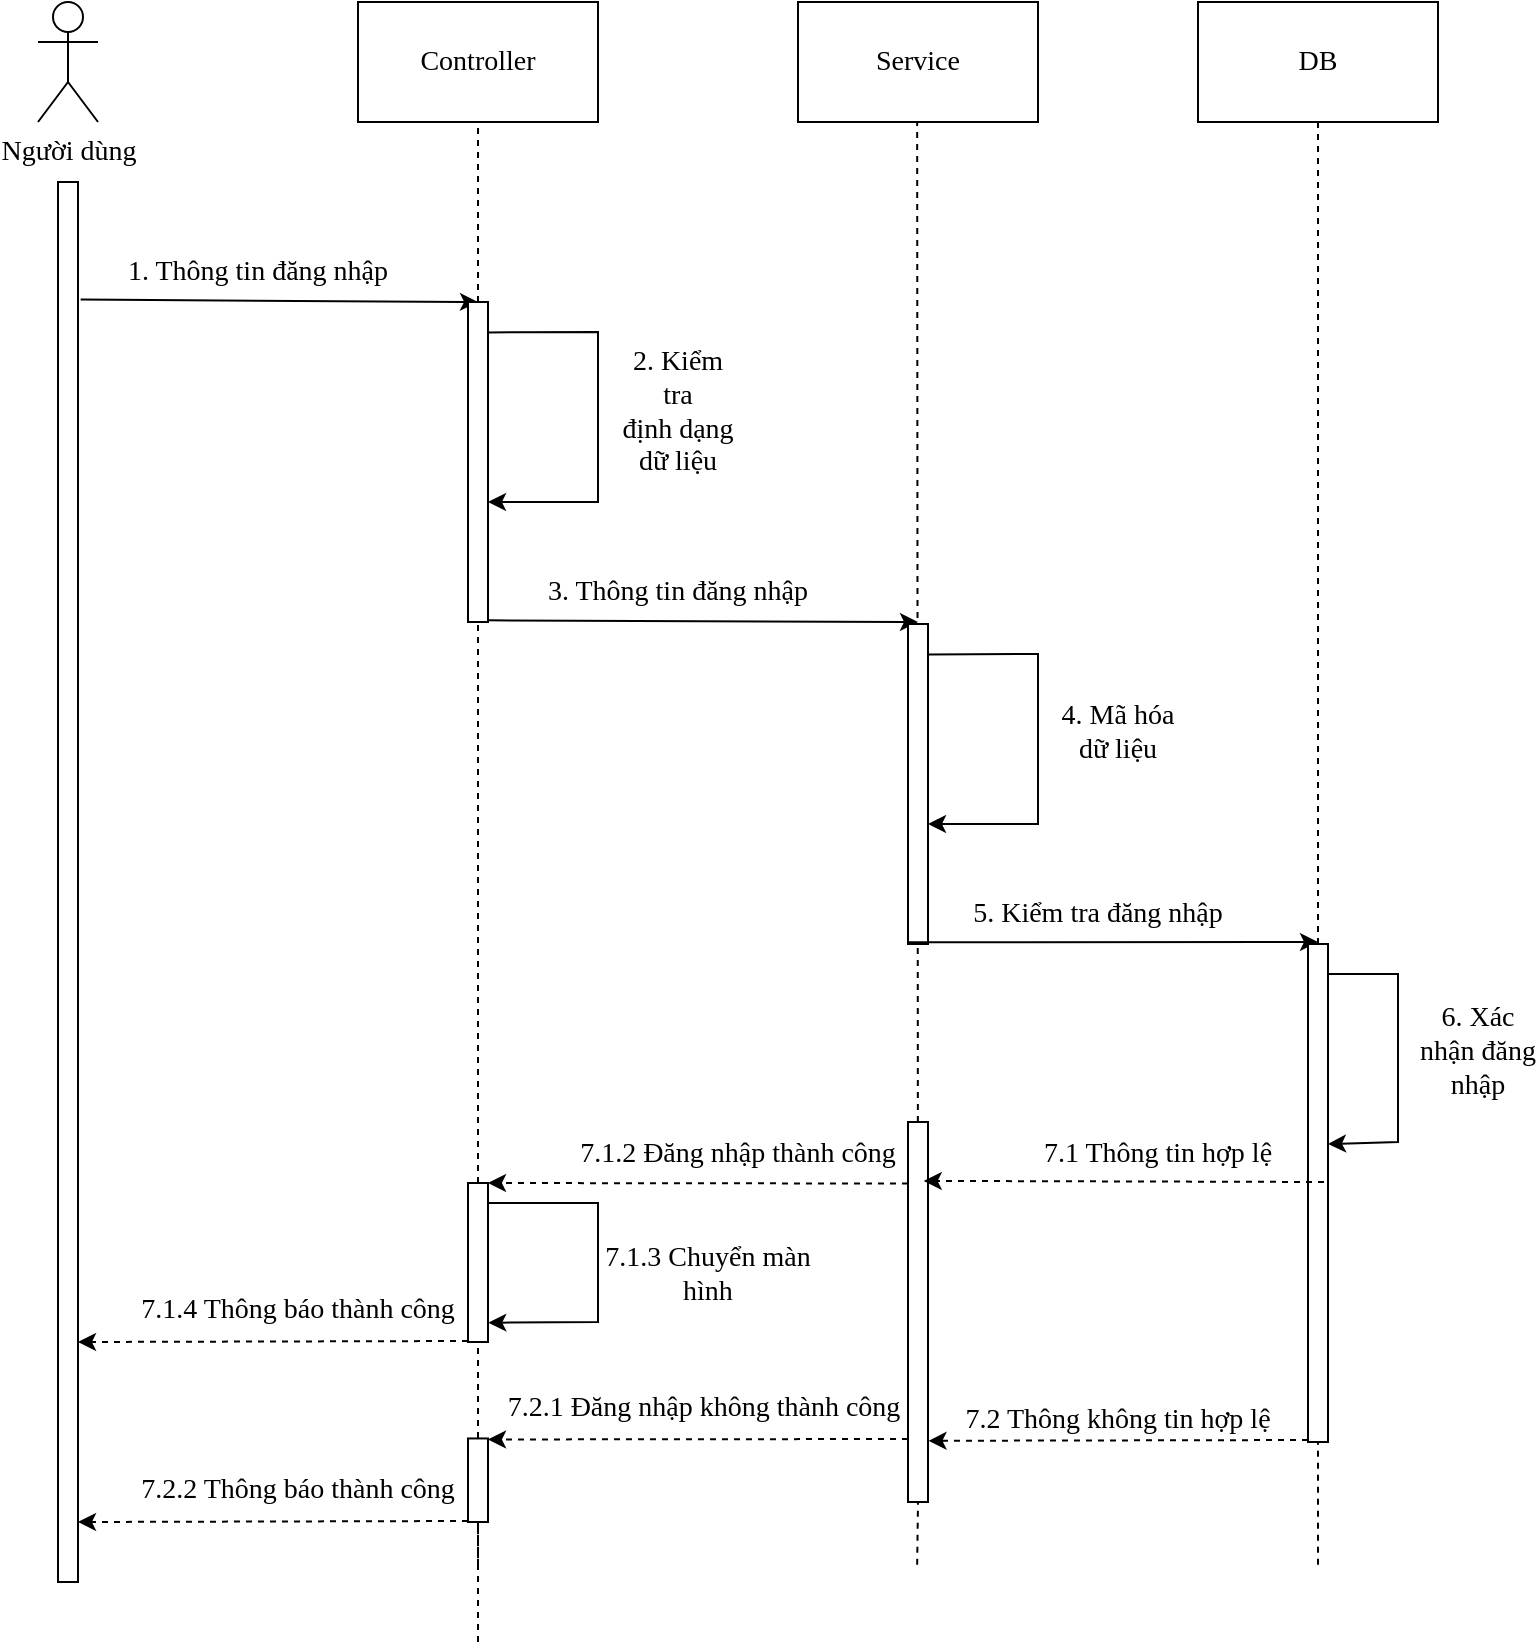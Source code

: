 <mxfile version="24.4.3" type="device">
  <diagram name="Trang-1" id="pNmahJ-CERv9YVik3To4">
    <mxGraphModel dx="1118" dy="561" grid="1" gridSize="10" guides="1" tooltips="1" connect="1" arrows="1" fold="1" page="1" pageScale="1" pageWidth="827" pageHeight="1169" math="0" shadow="0">
      <root>
        <mxCell id="0" />
        <mxCell id="1" parent="0" />
        <mxCell id="9lyXBOC_qkQqnVOgrEnQ-1" value="Người dùng" style="shape=umlActor;verticalLabelPosition=bottom;verticalAlign=top;html=1;outlineConnect=0;fontFamily=Times New Roman;fontSize=14;" parent="1" vertex="1">
          <mxGeometry x="60" y="50" width="30" height="60" as="geometry" />
        </mxCell>
        <mxCell id="9lyXBOC_qkQqnVOgrEnQ-5" value="Controller" style="rounded=0;whiteSpace=wrap;html=1;fontFamily=Times New Roman;fontSize=14;" parent="1" vertex="1">
          <mxGeometry x="220" y="50" width="120" height="60" as="geometry" />
        </mxCell>
        <mxCell id="9lyXBOC_qkQqnVOgrEnQ-6" value="Service" style="rounded=0;whiteSpace=wrap;html=1;fontFamily=Times New Roman;fontSize=14;" parent="1" vertex="1">
          <mxGeometry x="440" y="50" width="120" height="60" as="geometry" />
        </mxCell>
        <mxCell id="9lyXBOC_qkQqnVOgrEnQ-7" value="DB" style="rounded=0;whiteSpace=wrap;html=1;fontFamily=Times New Roman;fontSize=14;" parent="1" vertex="1">
          <mxGeometry x="640" y="50" width="120" height="60" as="geometry" />
        </mxCell>
        <mxCell id="9lyXBOC_qkQqnVOgrEnQ-8" value="" style="rounded=0;whiteSpace=wrap;html=1;fontFamily=Times New Roman;fontSize=14;" parent="1" vertex="1">
          <mxGeometry x="70" y="140" width="10" height="700" as="geometry" />
        </mxCell>
        <mxCell id="9lyXBOC_qkQqnVOgrEnQ-9" value="" style="endArrow=none;dashed=1;html=1;rounded=0;entryX=0.5;entryY=1;entryDx=0;entryDy=0;fontFamily=Times New Roman;fontSize=14;" parent="1" source="9lyXBOC_qkQqnVOgrEnQ-14" target="9lyXBOC_qkQqnVOgrEnQ-5" edge="1">
          <mxGeometry width="50" height="50" relative="1" as="geometry">
            <mxPoint x="280" y="831.391" as="sourcePoint" />
            <mxPoint x="490" y="170" as="targetPoint" />
          </mxGeometry>
        </mxCell>
        <mxCell id="9lyXBOC_qkQqnVOgrEnQ-10" value="" style="endArrow=none;dashed=1;html=1;rounded=0;entryX=0.5;entryY=1;entryDx=0;entryDy=0;fontFamily=Times New Roman;fontSize=14;" parent="1" source="9lyXBOC_qkQqnVOgrEnQ-29" edge="1">
          <mxGeometry width="50" height="50" relative="1" as="geometry">
            <mxPoint x="499.58" y="831.391" as="sourcePoint" />
            <mxPoint x="499.58" y="110" as="targetPoint" />
          </mxGeometry>
        </mxCell>
        <mxCell id="9lyXBOC_qkQqnVOgrEnQ-11" value="" style="endArrow=none;dashed=1;html=1;rounded=0;entryX=0.5;entryY=1;entryDx=0;entryDy=0;fontFamily=Times New Roman;fontSize=14;" parent="1" source="9lyXBOC_qkQqnVOgrEnQ-25" edge="1">
          <mxGeometry width="50" height="50" relative="1" as="geometry">
            <mxPoint x="700" y="831.391" as="sourcePoint" />
            <mxPoint x="700" y="110" as="targetPoint" />
          </mxGeometry>
        </mxCell>
        <mxCell id="9lyXBOC_qkQqnVOgrEnQ-12" value="" style="endArrow=classic;html=1;rounded=0;fontFamily=Times New Roman;fontSize=14;exitX=1.131;exitY=0.084;exitDx=0;exitDy=0;exitPerimeter=0;" parent="1" source="9lyXBOC_qkQqnVOgrEnQ-8" edge="1">
          <mxGeometry width="50" height="50" relative="1" as="geometry">
            <mxPoint x="100" y="510" as="sourcePoint" />
            <mxPoint x="280" y="200" as="targetPoint" />
          </mxGeometry>
        </mxCell>
        <mxCell id="9lyXBOC_qkQqnVOgrEnQ-13" value="1. Thông tin đăng nhập" style="text;html=1;strokeColor=none;fillColor=none;align=center;verticalAlign=middle;whiteSpace=wrap;rounded=0;fontFamily=Times New Roman;fontSize=14;" parent="1" vertex="1">
          <mxGeometry x="100" y="170" width="140" height="30" as="geometry" />
        </mxCell>
        <mxCell id="9lyXBOC_qkQqnVOgrEnQ-15" value="" style="endArrow=none;dashed=1;html=1;rounded=0;entryX=0.5;entryY=1;entryDx=0;entryDy=0;fontFamily=Times New Roman;fontSize=14;" parent="1" source="9lyXBOC_qkQqnVOgrEnQ-38" target="9lyXBOC_qkQqnVOgrEnQ-14" edge="1">
          <mxGeometry width="50" height="50" relative="1" as="geometry">
            <mxPoint x="280" y="831.391" as="sourcePoint" />
            <mxPoint x="280" y="110" as="targetPoint" />
          </mxGeometry>
        </mxCell>
        <mxCell id="9lyXBOC_qkQqnVOgrEnQ-14" value="" style="rounded=0;whiteSpace=wrap;html=1;fontFamily=Times New Roman;fontSize=14;" parent="1" vertex="1">
          <mxGeometry x="275" y="200" width="10" height="160" as="geometry" />
        </mxCell>
        <mxCell id="9lyXBOC_qkQqnVOgrEnQ-16" value="" style="endArrow=classic;html=1;rounded=0;exitX=1;exitY=1;exitDx=0;exitDy=0;fontFamily=Times New Roman;fontSize=14;" parent="1" edge="1">
          <mxGeometry width="50" height="50" relative="1" as="geometry">
            <mxPoint x="285" y="359.17" as="sourcePoint" />
            <mxPoint x="500" y="360" as="targetPoint" />
          </mxGeometry>
        </mxCell>
        <mxCell id="9lyXBOC_qkQqnVOgrEnQ-17" value="3. Thông tin đăng nhập" style="text;html=1;strokeColor=none;fillColor=none;align=center;verticalAlign=middle;whiteSpace=wrap;rounded=0;fontFamily=Times New Roman;fontSize=14;" parent="1" vertex="1">
          <mxGeometry x="310" y="330" width="140" height="30" as="geometry" />
        </mxCell>
        <mxCell id="9lyXBOC_qkQqnVOgrEnQ-18" value="" style="endArrow=classic;html=1;rounded=0;exitX=0.995;exitY=0.095;exitDx=0;exitDy=0;exitPerimeter=0;fontFamily=Times New Roman;fontSize=14;" parent="1" source="9lyXBOC_qkQqnVOgrEnQ-14" edge="1">
          <mxGeometry width="50" height="50" relative="1" as="geometry">
            <mxPoint x="290" y="230" as="sourcePoint" />
            <mxPoint x="285" y="300" as="targetPoint" />
            <Array as="points">
              <mxPoint x="340" y="215" />
              <mxPoint x="340" y="300" />
            </Array>
          </mxGeometry>
        </mxCell>
        <mxCell id="9lyXBOC_qkQqnVOgrEnQ-19" value="4. Mã hóa dữ liệu" style="text;html=1;strokeColor=none;fillColor=none;align=center;verticalAlign=middle;whiteSpace=wrap;rounded=0;fontFamily=Times New Roman;fontSize=14;" parent="1" vertex="1">
          <mxGeometry x="570" y="370" width="60" height="90" as="geometry" />
        </mxCell>
        <mxCell id="9lyXBOC_qkQqnVOgrEnQ-20" value="" style="rounded=0;whiteSpace=wrap;html=1;fontFamily=Times New Roman;fontSize=14;" parent="1" vertex="1">
          <mxGeometry x="495" y="361" width="10" height="160" as="geometry" />
        </mxCell>
        <mxCell id="9lyXBOC_qkQqnVOgrEnQ-21" value="" style="endArrow=classic;html=1;rounded=0;exitX=0.995;exitY=0.095;exitDx=0;exitDy=0;exitPerimeter=0;fontFamily=Times New Roman;fontSize=14;" parent="1" source="9lyXBOC_qkQqnVOgrEnQ-20" edge="1">
          <mxGeometry width="50" height="50" relative="1" as="geometry">
            <mxPoint x="510" y="391" as="sourcePoint" />
            <mxPoint x="505" y="461" as="targetPoint" />
            <Array as="points">
              <mxPoint x="560" y="376" />
              <mxPoint x="560" y="461" />
            </Array>
          </mxGeometry>
        </mxCell>
        <mxCell id="9lyXBOC_qkQqnVOgrEnQ-22" value="2. Kiểm tra&lt;br style=&quot;font-size: 14px;&quot;&gt;định dạng&lt;br style=&quot;font-size: 14px;&quot;&gt;dữ liệu" style="text;html=1;strokeColor=none;fillColor=none;align=center;verticalAlign=middle;whiteSpace=wrap;rounded=0;fontFamily=Times New Roman;fontSize=14;" parent="1" vertex="1">
          <mxGeometry x="350" y="210" width="60" height="90" as="geometry" />
        </mxCell>
        <mxCell id="9lyXBOC_qkQqnVOgrEnQ-23" value="" style="endArrow=classic;html=1;rounded=0;exitX=1;exitY=1;exitDx=0;exitDy=0;fontFamily=Times New Roman;fontSize=14;" parent="1" edge="1">
          <mxGeometry width="50" height="50" relative="1" as="geometry">
            <mxPoint x="495" y="520.17" as="sourcePoint" />
            <mxPoint x="700" y="520" as="targetPoint" />
          </mxGeometry>
        </mxCell>
        <mxCell id="9lyXBOC_qkQqnVOgrEnQ-24" value="5. Kiểm tra đăng nhập" style="text;html=1;strokeColor=none;fillColor=none;align=center;verticalAlign=middle;whiteSpace=wrap;rounded=0;fontFamily=Times New Roman;fontSize=14;" parent="1" vertex="1">
          <mxGeometry x="520" y="491" width="140" height="30" as="geometry" />
        </mxCell>
        <mxCell id="9lyXBOC_qkQqnVOgrEnQ-26" value="" style="endArrow=none;dashed=1;html=1;rounded=0;entryX=0.5;entryY=1;entryDx=0;entryDy=0;fontFamily=Times New Roman;fontSize=14;" parent="1" target="9lyXBOC_qkQqnVOgrEnQ-25" edge="1">
          <mxGeometry width="50" height="50" relative="1" as="geometry">
            <mxPoint x="700" y="831.391" as="sourcePoint" />
            <mxPoint x="700" y="110" as="targetPoint" />
          </mxGeometry>
        </mxCell>
        <mxCell id="9lyXBOC_qkQqnVOgrEnQ-25" value="" style="rounded=0;whiteSpace=wrap;html=1;fontFamily=Times New Roman;fontSize=14;" parent="1" vertex="1">
          <mxGeometry x="695" y="521" width="10" height="249" as="geometry" />
        </mxCell>
        <mxCell id="9lyXBOC_qkQqnVOgrEnQ-27" value="6. Xác nhận đăng nhập" style="text;html=1;strokeColor=none;fillColor=none;align=center;verticalAlign=middle;whiteSpace=wrap;rounded=0;fontFamily=Times New Roman;fontSize=14;" parent="1" vertex="1">
          <mxGeometry x="750" y="530" width="60" height="90" as="geometry" />
        </mxCell>
        <mxCell id="9lyXBOC_qkQqnVOgrEnQ-28" value="" style="endArrow=classic;html=1;rounded=0;exitX=0.995;exitY=0.095;exitDx=0;exitDy=0;exitPerimeter=0;fontFamily=Times New Roman;fontSize=14;" parent="1" edge="1">
          <mxGeometry width="50" height="50" relative="1" as="geometry">
            <mxPoint x="705" y="536" as="sourcePoint" />
            <mxPoint x="705" y="621" as="targetPoint" />
            <Array as="points">
              <mxPoint x="740" y="536" />
              <mxPoint x="740" y="620" />
            </Array>
          </mxGeometry>
        </mxCell>
        <mxCell id="9lyXBOC_qkQqnVOgrEnQ-30" value="" style="endArrow=none;dashed=1;html=1;rounded=0;entryX=0.5;entryY=1;entryDx=0;entryDy=0;fontFamily=Times New Roman;fontSize=14;" parent="1" target="9lyXBOC_qkQqnVOgrEnQ-29" edge="1">
          <mxGeometry width="50" height="50" relative="1" as="geometry">
            <mxPoint x="499.58" y="831.391" as="sourcePoint" />
            <mxPoint x="499.58" y="110" as="targetPoint" />
          </mxGeometry>
        </mxCell>
        <mxCell id="9lyXBOC_qkQqnVOgrEnQ-29" value="" style="rounded=0;whiteSpace=wrap;html=1;fontFamily=Times New Roman;fontSize=14;" parent="1" vertex="1">
          <mxGeometry x="495" y="610" width="10" height="190" as="geometry" />
        </mxCell>
        <mxCell id="9lyXBOC_qkQqnVOgrEnQ-31" value="" style="endArrow=classic;html=1;rounded=0;dashed=1;exitX=-0.187;exitY=0.579;exitDx=0;exitDy=0;entryX=1;entryY=0;entryDx=0;entryDy=0;exitPerimeter=0;fontFamily=Times New Roman;fontSize=14;" parent="1" target="9lyXBOC_qkQqnVOgrEnQ-38" edge="1">
          <mxGeometry width="50" height="50" relative="1" as="geometry">
            <mxPoint x="495.0" y="640.771" as="sourcePoint" />
            <mxPoint x="306.71" y="640.5" as="targetPoint" />
          </mxGeometry>
        </mxCell>
        <mxCell id="9lyXBOC_qkQqnVOgrEnQ-32" value="" style="endArrow=classic;html=1;rounded=0;dashed=1;exitX=-0.187;exitY=0.579;exitDx=0;exitDy=0;exitPerimeter=0;entryX=1.025;entryY=0.565;entryDx=0;entryDy=0;entryPerimeter=0;fontFamily=Times New Roman;fontSize=14;" parent="1" edge="1">
          <mxGeometry width="50" height="50" relative="1" as="geometry">
            <mxPoint x="695" y="769" as="sourcePoint" />
            <mxPoint x="505.25" y="769.4" as="targetPoint" />
          </mxGeometry>
        </mxCell>
        <mxCell id="9lyXBOC_qkQqnVOgrEnQ-33" value="7.1.2 Đăng nhập thành công" style="text;html=1;strokeColor=none;fillColor=none;align=center;verticalAlign=middle;whiteSpace=wrap;rounded=0;fontFamily=Times New Roman;fontSize=14;" parent="1" vertex="1">
          <mxGeometry x="330" y="610.5" width="160" height="30" as="geometry" />
        </mxCell>
        <mxCell id="9lyXBOC_qkQqnVOgrEnQ-34" value="7.2 Thông không tin hợp lệ" style="text;html=1;strokeColor=none;fillColor=none;align=center;verticalAlign=middle;whiteSpace=wrap;rounded=0;fontFamily=Times New Roman;fontSize=14;" parent="1" vertex="1">
          <mxGeometry x="520" y="749" width="160" height="20" as="geometry" />
        </mxCell>
        <mxCell id="9lyXBOC_qkQqnVOgrEnQ-36" value="" style="endArrow=classic;html=1;rounded=0;dashed=1;exitX=-0.187;exitY=0.579;exitDx=0;exitDy=0;entryX=0.786;entryY=0.155;entryDx=0;entryDy=0;entryPerimeter=0;exitPerimeter=0;fontFamily=Times New Roman;fontSize=14;" parent="1" target="9lyXBOC_qkQqnVOgrEnQ-29" edge="1">
          <mxGeometry width="50" height="50" relative="1" as="geometry">
            <mxPoint x="703" y="640" as="sourcePoint" />
            <mxPoint x="515" y="640" as="targetPoint" />
          </mxGeometry>
        </mxCell>
        <mxCell id="9lyXBOC_qkQqnVOgrEnQ-37" value="7.1 Thông tin hợp lệ" style="text;html=1;strokeColor=none;fillColor=none;align=center;verticalAlign=middle;whiteSpace=wrap;rounded=0;fontFamily=Times New Roman;fontSize=14;" parent="1" vertex="1">
          <mxGeometry x="550" y="610.5" width="140" height="30" as="geometry" />
        </mxCell>
        <mxCell id="9lyXBOC_qkQqnVOgrEnQ-39" value="" style="endArrow=none;dashed=1;html=1;rounded=0;entryX=0.5;entryY=1;entryDx=0;entryDy=0;fontFamily=Times New Roman;fontSize=14;" parent="1" target="9lyXBOC_qkQqnVOgrEnQ-38" edge="1">
          <mxGeometry width="50" height="50" relative="1" as="geometry">
            <mxPoint x="280" y="870" as="sourcePoint" />
            <mxPoint x="280" y="360" as="targetPoint" />
          </mxGeometry>
        </mxCell>
        <mxCell id="9lyXBOC_qkQqnVOgrEnQ-38" value="" style="rounded=0;whiteSpace=wrap;html=1;fontFamily=Times New Roman;fontSize=14;" parent="1" vertex="1">
          <mxGeometry x="275" y="640.5" width="10" height="79.5" as="geometry" />
        </mxCell>
        <mxCell id="9lyXBOC_qkQqnVOgrEnQ-40" value="7.1.3 Chuyển màn hình" style="text;html=1;strokeColor=none;fillColor=none;align=center;verticalAlign=middle;whiteSpace=wrap;rounded=0;fontFamily=Times New Roman;fontSize=14;" parent="1" vertex="1">
          <mxGeometry x="330" y="640.5" width="130" height="90" as="geometry" />
        </mxCell>
        <mxCell id="9lyXBOC_qkQqnVOgrEnQ-41" value="" style="endArrow=classic;html=1;rounded=0;exitX=0.995;exitY=0.095;exitDx=0;exitDy=0;exitPerimeter=0;fontFamily=Times New Roman;fontSize=14;entryX=1.015;entryY=0.879;entryDx=0;entryDy=0;entryPerimeter=0;" parent="1" target="9lyXBOC_qkQqnVOgrEnQ-38" edge="1">
          <mxGeometry width="50" height="50" relative="1" as="geometry">
            <mxPoint x="285" y="650.5" as="sourcePoint" />
            <mxPoint x="285" y="735.5" as="targetPoint" />
            <Array as="points">
              <mxPoint x="340" y="650.5" />
              <mxPoint x="340" y="710" />
            </Array>
          </mxGeometry>
        </mxCell>
        <mxCell id="9lyXBOC_qkQqnVOgrEnQ-42" value="" style="endArrow=classic;html=1;rounded=0;dashed=1;exitX=-0.187;exitY=0.579;exitDx=0;exitDy=0;exitPerimeter=0;fontFamily=Times New Roman;fontSize=14;" parent="1" edge="1">
          <mxGeometry width="50" height="50" relative="1" as="geometry">
            <mxPoint x="275.0" y="719.501" as="sourcePoint" />
            <mxPoint x="80" y="720" as="targetPoint" />
          </mxGeometry>
        </mxCell>
        <mxCell id="9lyXBOC_qkQqnVOgrEnQ-43" value="7.1.4 Thông báo thành công" style="text;html=1;strokeColor=none;fillColor=none;align=center;verticalAlign=middle;whiteSpace=wrap;rounded=0;fontFamily=Times New Roman;fontSize=14;" parent="1" vertex="1">
          <mxGeometry x="110" y="689.23" width="160" height="30" as="geometry" />
        </mxCell>
        <mxCell id="9lyXBOC_qkQqnVOgrEnQ-44" value="" style="endArrow=classic;html=1;rounded=0;dashed=1;exitX=-0.187;exitY=0.579;exitDx=0;exitDy=0;entryX=1;entryY=0;entryDx=0;entryDy=0;exitPerimeter=0;fontFamily=Times New Roman;fontSize=14;" parent="1" edge="1">
          <mxGeometry width="50" height="50" relative="1" as="geometry">
            <mxPoint x="495.0" y="768.501" as="sourcePoint" />
            <mxPoint x="285" y="768.73" as="targetPoint" />
          </mxGeometry>
        </mxCell>
        <mxCell id="9lyXBOC_qkQqnVOgrEnQ-45" value="7.2.1 Đăng nhập không thành công" style="text;html=1;strokeColor=none;fillColor=none;align=center;verticalAlign=middle;whiteSpace=wrap;rounded=0;fontFamily=Times New Roman;fontSize=14;" parent="1" vertex="1">
          <mxGeometry x="293" y="738.23" width="200" height="30" as="geometry" />
        </mxCell>
        <mxCell id="9lyXBOC_qkQqnVOgrEnQ-47" value="" style="endArrow=none;dashed=1;html=1;rounded=0;entryX=0.5;entryY=1;entryDx=0;entryDy=0;fontFamily=Times New Roman;fontSize=14;" parent="1" target="9lyXBOC_qkQqnVOgrEnQ-46" edge="1">
          <mxGeometry width="50" height="50" relative="1" as="geometry">
            <mxPoint x="280" y="831.391" as="sourcePoint" />
            <mxPoint x="280" y="720" as="targetPoint" />
          </mxGeometry>
        </mxCell>
        <mxCell id="9lyXBOC_qkQqnVOgrEnQ-46" value="" style="rounded=0;whiteSpace=wrap;html=1;fontFamily=Times New Roman;fontSize=14;" parent="1" vertex="1">
          <mxGeometry x="275" y="768.23" width="10" height="41.77" as="geometry" />
        </mxCell>
        <mxCell id="9lyXBOC_qkQqnVOgrEnQ-49" value="" style="endArrow=classic;html=1;rounded=0;dashed=1;exitX=-0.187;exitY=0.579;exitDx=0;exitDy=0;exitPerimeter=0;fontFamily=Times New Roman;fontSize=14;" parent="1" edge="1">
          <mxGeometry width="50" height="50" relative="1" as="geometry">
            <mxPoint x="275.0" y="809.501" as="sourcePoint" />
            <mxPoint x="80" y="810" as="targetPoint" />
          </mxGeometry>
        </mxCell>
        <mxCell id="9lyXBOC_qkQqnVOgrEnQ-50" value="7.2.2 Thông báo thành công" style="text;html=1;strokeColor=none;fillColor=none;align=center;verticalAlign=middle;whiteSpace=wrap;rounded=0;fontFamily=Times New Roman;fontSize=14;" parent="1" vertex="1">
          <mxGeometry x="110" y="779.23" width="160" height="30" as="geometry" />
        </mxCell>
      </root>
    </mxGraphModel>
  </diagram>
</mxfile>
